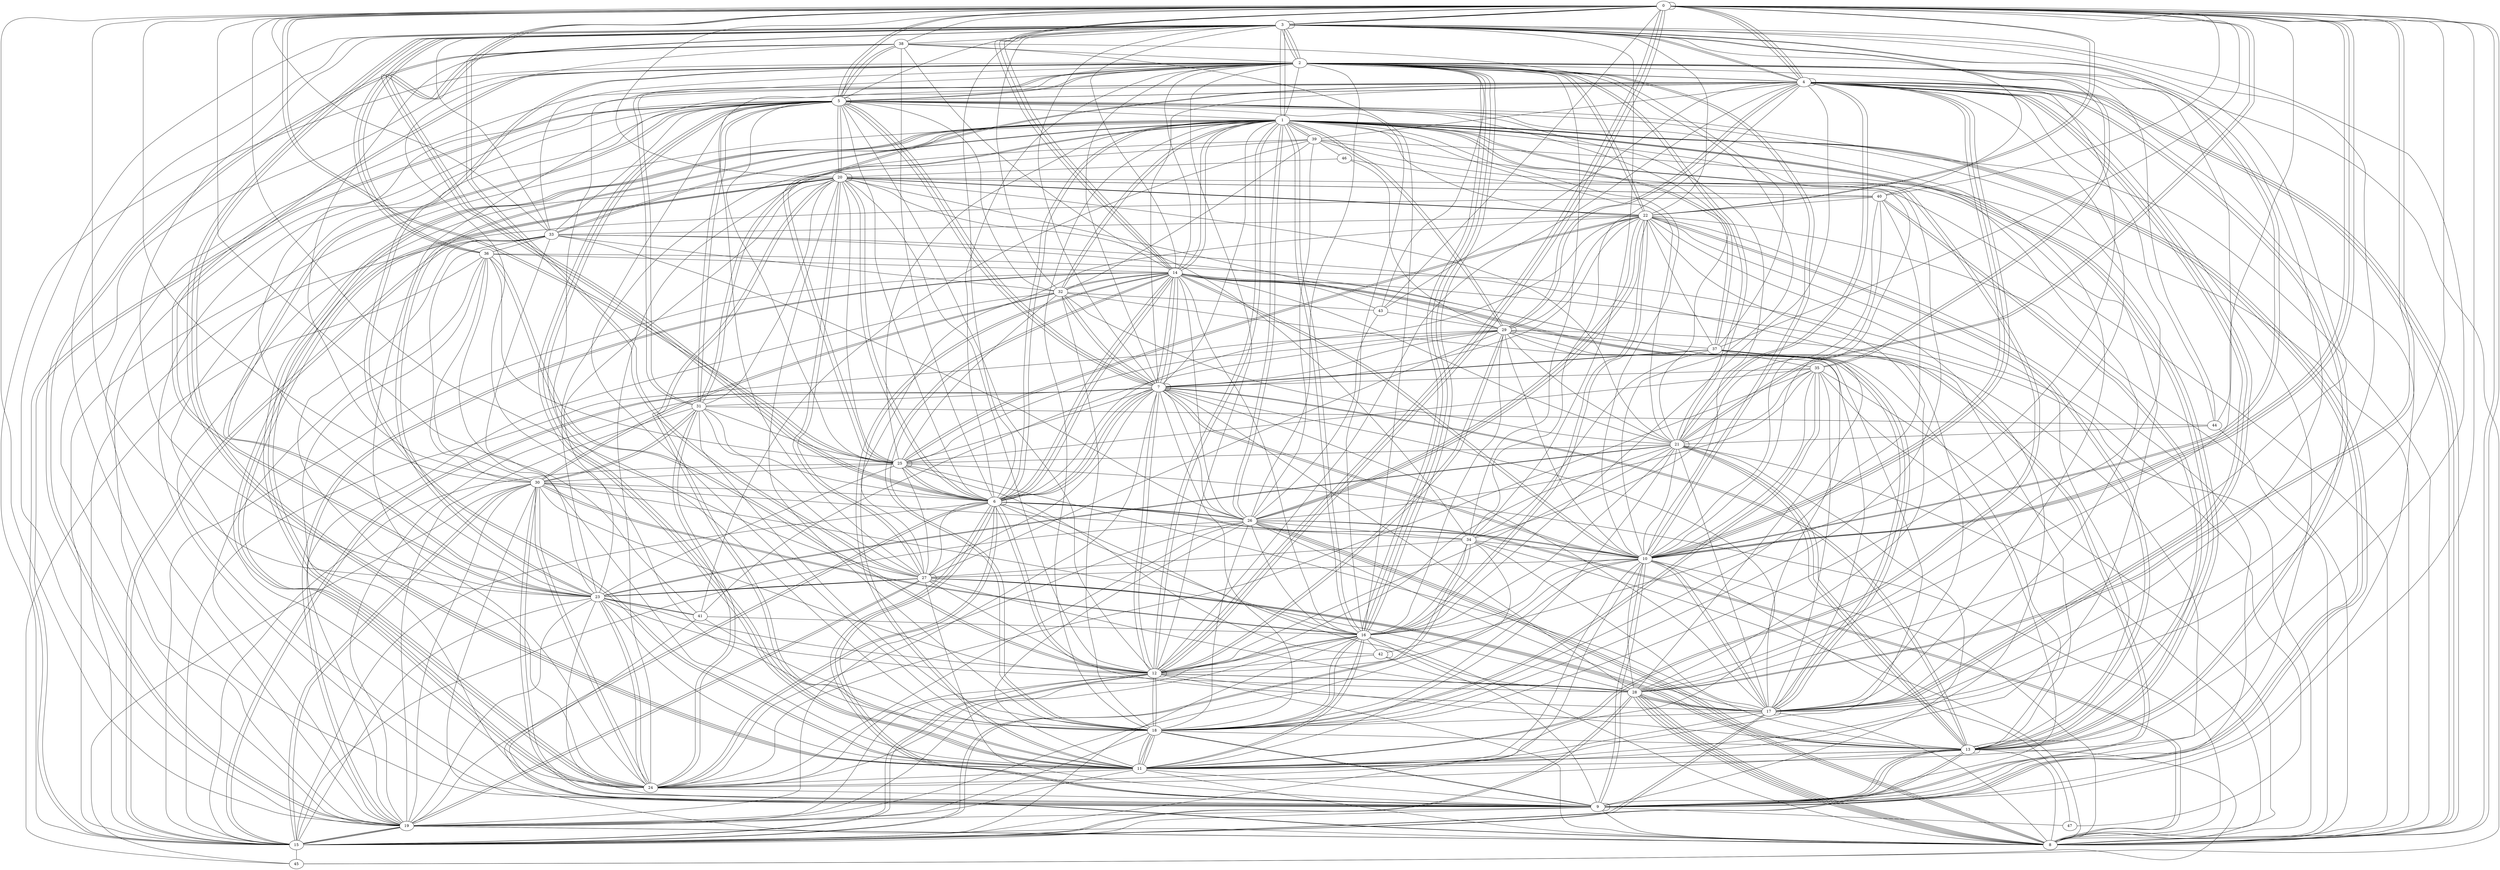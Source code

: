graph G {
0;
1;
2;
3;
4;
5;
6;
7;
8;
9;
10;
11;
12;
13;
14;
15;
16;
17;
18;
19;
20;
21;
22;
23;
24;
25;
26;
27;
28;
29;
30;
31;
32;
33;
34;
35;
36;
37;
38;
39;
40;
41;
42;
43;
44;
45;
46;
47;
8--17 ;
33--5 ;
42--12 ;
14--32 ;
9--19 ;
15--17 ;
32--21 ;
22--13 ;
35--26 ;
28--12 ;
38--19 ;
24--20 ;
45--2 ;
17--27 ;
4--16 ;
6--10 ;
38--30 ;
18--35 ;
20--22 ;
13--40 ;
5--28 ;
12--36 ;
31--25 ;
40--20 ;
21--2 ;
6--5 ;
45--36 ;
40--10 ;
11--23 ;
8--28 ;
24--21 ;
0--6 ;
3--32 ;
7--7 ;
4--34 ;
0--40 ;
10--0 ;
18--38 ;
8--11 ;
17--5 ;
40--22 ;
21--2 ;
20--11 ;
2--4 ;
1--14 ;
15--28 ;
24--1 ;
19--26 ;
17--26 ;
19--16 ;
33--0 ;
17--37 ;
2--22 ;
39--41 ;
37--34 ;
8--28 ;
27--3 ;
21--10 ;
44--21 ;
24--30 ;
32--43 ;
0--22 ;
38--2 ;
20--8 ;
7--1 ;
15--33 ;
45--30 ;
15--40 ;
7--5 ;
17--7 ;
33--1 ;
13--22 ;
16--9 ;
26--1 ;
29--27 ;
3--35 ;
16--26 ;
7--32 ;
18--16 ;
13--21 ;
3--5 ;
4--29 ;
5--4 ;
12--15 ;
14--26 ;
10--3 ;
11--5 ;
9--21 ;
46--20 ;
20--20 ;
3--0 ;
3--4 ;
17--29 ;
9--23 ;
19--31 ;
3--1 ;
19--8 ;
19--4 ;
33--13 ;
16--38 ;
11--1 ;
11--9 ;
7--12 ;
12--21 ;
8--44 ;
16--42 ;
20--23 ;
25--0 ;
1--2 ;
22--2 ;
10--8 ;
24--30 ;
13--45 ;
37--22 ;
11--19 ;
26--13 ;
19--18 ;
36--3 ;
20--27 ;
0--3 ;
15--26 ;
36--47 ;
5--24 ;
15--28 ;
18--11 ;
6--0 ;
13--13 ;
12--16 ;
43--4 ;
31--24 ;
21--16 ;
17--4 ;
16--2 ;
19--15 ;
16--14 ;
20--24 ;
2--15 ;
5--10 ;
40--13 ;
44--2 ;
29--11 ;
21--1 ;
18--32 ;
15--45 ;
39--46 ;
11--20 ;
23--41 ;
1--29 ;
1--37 ;
22--27 ;
12--29 ;
31--5 ;
8--28 ;
6--6 ;
12--28 ;
12--18 ;
19--7 ;
21--35 ;
22--26 ;
20--6 ;
21--4 ;
42--25 ;
6--8 ;
23--33 ;
11--36 ;
5--9 ;
19--30 ;
7--25 ;
27--6 ;
6--25 ;
2--28 ;
11--22 ;
6--7 ;
15--30 ;
7--37 ;
17--15 ;
19--2 ;
0--21 ;
0--6 ;
2--34 ;
11--26 ;
28--27 ;
25--4 ;
9--6 ;
14--8 ;
30--9 ;
0--14 ;
31--44 ;
3--11 ;
16--34 ;
35--10 ;
2--10 ;
17--4 ;
19--27 ;
11--17 ;
29--46 ;
12--6 ;
2--16 ;
14--11 ;
10--4 ;
10--24 ;
8--27 ;
3--2 ;
1--39 ;
24--20 ;
9--20 ;
15--19 ;
0--10 ;
0--14 ;
15--19 ;
21--0 ;
27--19 ;
1--15 ;
39--1 ;
10--18 ;
0--8 ;
1--23 ;
17--17 ;
5--12 ;
2--33 ;
3--19 ;
12--0 ;
1--24 ;
29--4 ;
29--16 ;
18--14 ;
0--28 ;
26--24 ;
17--3 ;
0--41 ;
21--4 ;
16--6 ;
7--15 ;
3--11 ;
24--13 ;
12--24 ;
7--13 ;
27--7 ;
5--15 ;
14--11 ;
1--17 ;
3--0 ;
4--7 ;
1--26 ;
11--5 ;
26--8 ;
34--10 ;
6--14 ;
14--3 ;
32--14 ;
2--12 ;
7--29 ;
40--3 ;
22--1 ;
20--31 ;
20--21 ;
10--29 ;
18--7 ;
3--35 ;
9--22 ;
9--47 ;
13--4 ;
6--8 ;
26--13 ;
15--30 ;
1--11 ;
9--36 ;
10--47 ;
10--7 ;
11--4 ;
3--23 ;
11--3 ;
12--10 ;
8--30 ;
1--12 ;
21--8 ;
9--3 ;
2--17 ;
4--8 ;
36--14 ;
33--36 ;
5--5 ;
8--22 ;
34--40 ;
36--3 ;
23--0 ;
19--5 ;
8--34 ;
0--20 ;
19--32 ;
2--43 ;
2--23 ;
41--29 ;
6--7 ;
9--6 ;
0--37 ;
7--5 ;
13--3 ;
20--40 ;
27--23 ;
22--16 ;
6--26 ;
20--12 ;
17--10 ;
32--25 ;
7--13 ;
22--6 ;
31--5 ;
43--14 ;
3--3 ;
38--5 ;
21--21 ;
13--11 ;
24--23 ;
9--8 ;
22--26 ;
4--4 ;
11--18 ;
2--11 ;
39--18 ;
7--2 ;
0--44 ;
3--34 ;
7--15 ;
20--5 ;
14--13 ;
1--37 ;
5--32 ;
23--2 ;
12--18 ;
32--30 ;
6--1 ;
20--22 ;
12--7 ;
25--13 ;
6--24 ;
28--10 ;
29--29 ;
0--8 ;
31--1 ;
19--12 ;
43--26 ;
3--6 ;
30--16 ;
11--2 ;
15--25 ;
7--28 ;
4--12 ;
44--4 ;
38--14 ;
1--24 ;
9--13 ;
8--28 ;
36--19 ;
1--13 ;
26--33 ;
4--24 ;
6--25 ;
3--38 ;
23--28 ;
14--1 ;
6--14 ;
14--21 ;
21--23 ;
26--7 ;
22--33 ;
30--28 ;
0--30 ;
35--25 ;
33--32 ;
12--6 ;
5--16 ;
34--19 ;
6--20 ;
12--15 ;
23--41 ;
37--9 ;
23--1 ;
7--31 ;
12--0 ;
22--25 ;
28--42 ;
4--9 ;
15--14 ;
43--29 ;
20--27 ;
21--13 ;
26--13 ;
16--11 ;
10--16 ;
13--1 ;
18--11 ;
17--32 ;
12--36 ;
11--16 ;
36--3 ;
9--13 ;
14--10 ;
35--17 ;
25--5 ;
17--14 ;
13--21 ;
23--25 ;
16--1 ;
37--2 ;
10--7 ;
23--4 ;
9--27 ;
11--13 ;
19--0 ;
19--14 ;
12--12 ;
27--2 ;
27--23 ;
0--25 ;
23--21 ;
15--34 ;
25--1 ;
20--18 ;
34--27 ;
21--11 ;
18--2 ;
30--31 ;
22--26 ;
4--10 ;
43--0 ;
17--18 ;
31--1 ;
36--25 ;
5--11 ;
0--27 ;
25--25 ;
14--2 ;
30--34 ;
25--20 ;
3--0 ;
3--2 ;
0--4 ;
8--5 ;
7--5 ;
23--15 ;
23--24 ;
18--9 ;
5--21 ;
9--29 ;
3--2 ;
16--22 ;
32--1 ;
24--9 ;
35--7 ;
4--5 ;
41--19 ;
29--25 ;
15--10 ;
17--14 ;
0--38 ;
1--9 ;
14--10 ;
33--28 ;
41--18 ;
6--1 ;
9--1 ;
28--17 ;
28--17 ;
1--9 ;
8--19 ;
8--39 ;
11--39 ;
16--1 ;
12--0 ;
2--5 ;
26--34 ;
1--13 ;
28--6 ;
20--34 ;
35--18 ;
26--6 ;
23--39 ;
4--18 ;
12--8 ;
10--6 ;
10--9 ;
33--3 ;
6--7 ;
16--2 ;
15--33 ;
38--5 ;
11--24 ;
7--24 ;
34--15 ;
0--5 ;
2--4 ;
27--27 ;
10--0 ;
19--8 ;
0--14 ;
5--23 ;
41--16 ;
38--19 ;
0--4 ;
3--1 ;
23--19 ;
10--3 ;
38--10 ;
10--2 ;
12--30 ;
12--16 ;
42--42 ;
31--2 ;
30--32 ;
28--8 ;
26--2 ;
3--22 ;
13--12 ;
21--29 ;
10--17 ;
7--11 ;
18--1 ;
31--30 ;
22--0 ;
5--1 ;
27--8 ;
29--37 ;
33--1 ;
32--7 ;
15--29 ;
7--14 ;
10--46 ;
3--4 ;
10--1 ;
5--18 ;
22--13 ;
18--9 ;
2--42 ;
33--24 ;
24--39 ;
7--14 ;
16--15 ;
23--27 ;
16--30 ;
0--17 ;
21--25 ;
6--9 ;
4--17 ;
9--35 ;
36--30 ;
7--22 ;
31--24 ;
8--26 ;
8--4 ;
30--9 ;
8--4 ;
3--27 ;
15--9 ;
20--29 ;
15--5 ;
25--30 ;
25--8 ;
18--11 ;
10--27 ;
6--31 ;
28--22 ;
35--8 ;
30--33 ;
30--6 ;
0--4 ;
0--5 ;
32--39 ;
7--3 ;
31--27 ;
25--4 ;
14--17 ;
9--10 ;
16--18 ;
6--24 ;
25--27 ;
23--12 ;
18--13 ;
14--6 ;
25--22 ;
14--7 ;
15--13 ;
0--28 ;
9--13 ;
39--4 ;
18--40 ;
15--13 ;
20--5 ;
39--26 ;
8--13 ;
9--9 ;
17--34 ;
9--37 ;
0--0 ;
1--29 ;
18--31 ;
7--37 ;
18--14 ;
1--32 ;
8--16 ;
27--8 ;
15--6 ;
5--2 ;
6--38 ;
12--29 ;
29--22 ;
17--21 ;
24--35 ;
9--0 ;
28--3 ;
4--13 ;
6--2 ;
37--35 ;
31--2 ;
19--14 ;
10--4 ;
17--28 ;
22--20 ;
18--26 ;
16--2 ;
1--12 ;
23--5 ;
}
